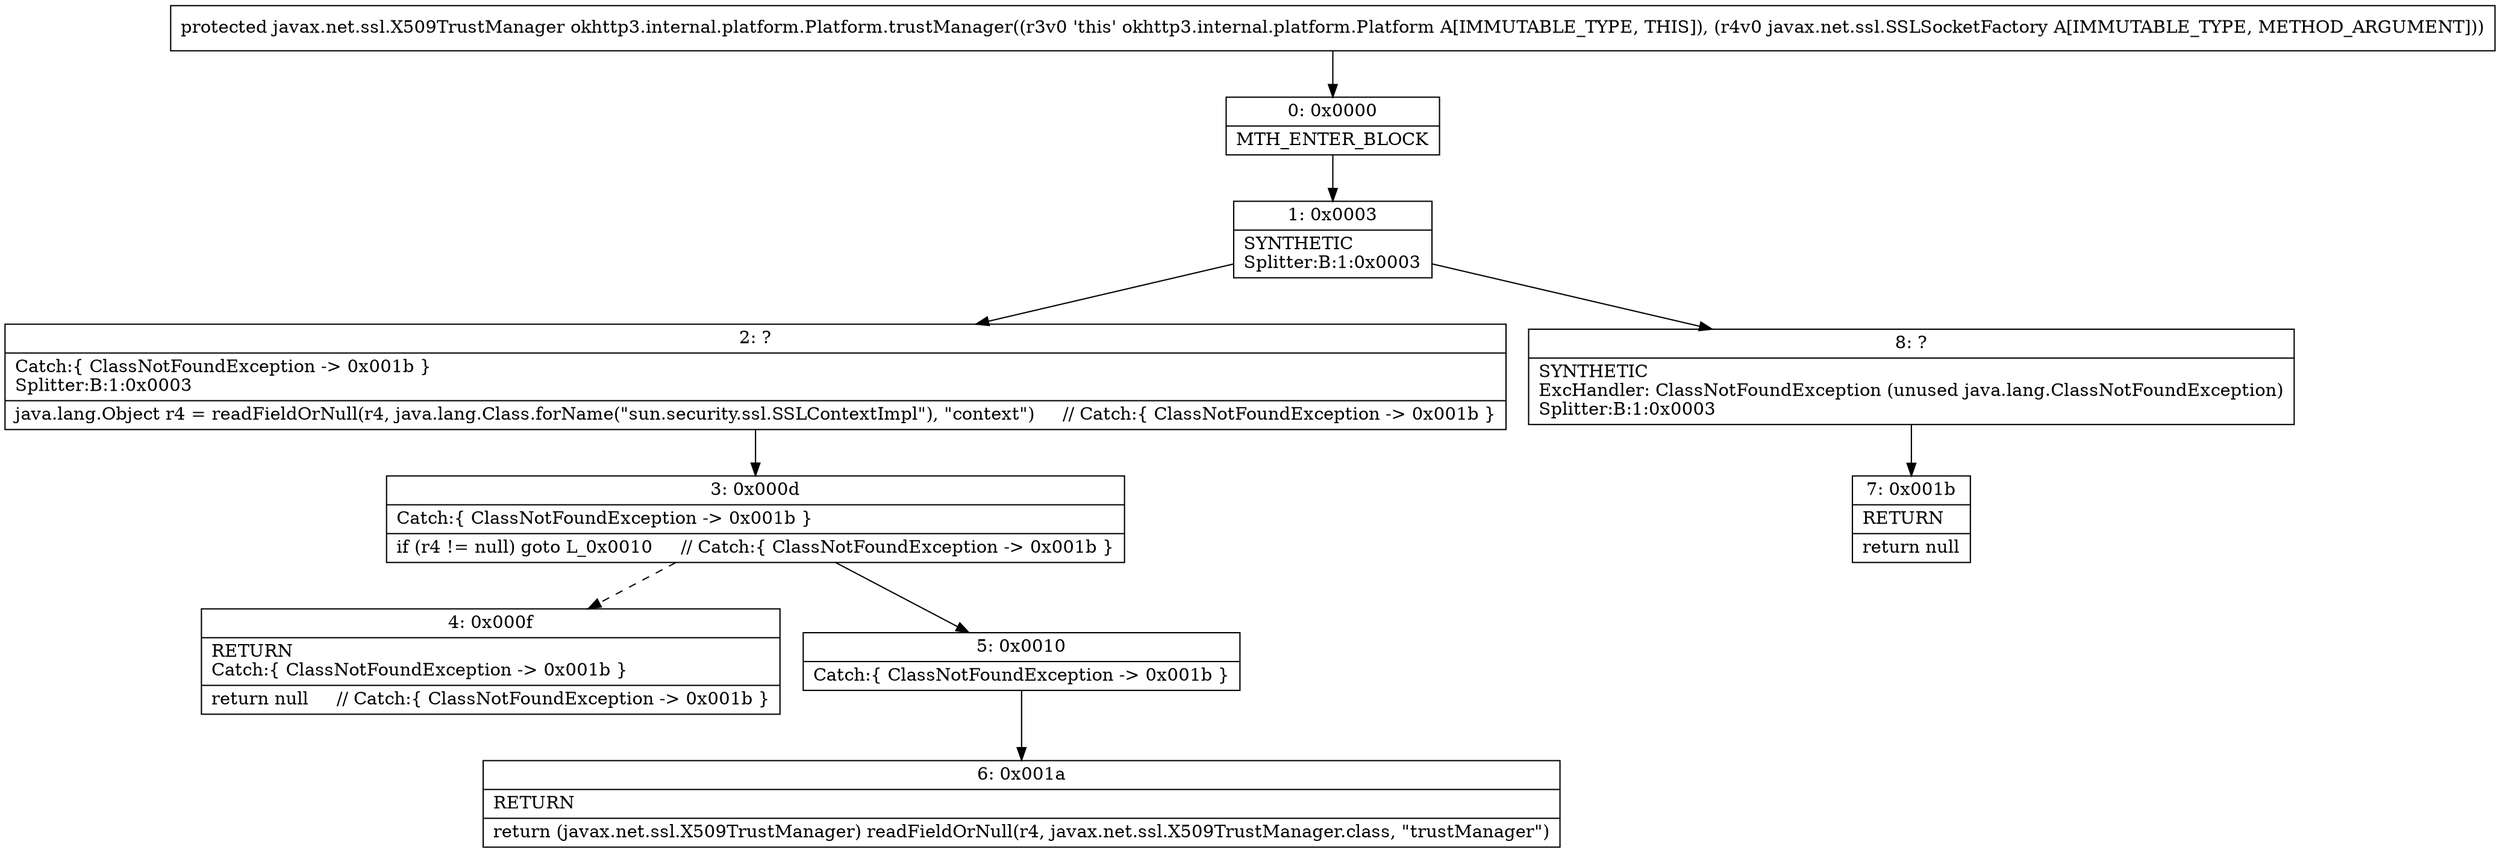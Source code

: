 digraph "CFG forokhttp3.internal.platform.Platform.trustManager(Ljavax\/net\/ssl\/SSLSocketFactory;)Ljavax\/net\/ssl\/X509TrustManager;" {
Node_0 [shape=record,label="{0\:\ 0x0000|MTH_ENTER_BLOCK\l}"];
Node_1 [shape=record,label="{1\:\ 0x0003|SYNTHETIC\lSplitter:B:1:0x0003\l}"];
Node_2 [shape=record,label="{2\:\ ?|Catch:\{ ClassNotFoundException \-\> 0x001b \}\lSplitter:B:1:0x0003\l|java.lang.Object r4 = readFieldOrNull(r4, java.lang.Class.forName(\"sun.security.ssl.SSLContextImpl\"), \"context\")     \/\/ Catch:\{ ClassNotFoundException \-\> 0x001b \}\l}"];
Node_3 [shape=record,label="{3\:\ 0x000d|Catch:\{ ClassNotFoundException \-\> 0x001b \}\l|if (r4 != null) goto L_0x0010     \/\/ Catch:\{ ClassNotFoundException \-\> 0x001b \}\l}"];
Node_4 [shape=record,label="{4\:\ 0x000f|RETURN\lCatch:\{ ClassNotFoundException \-\> 0x001b \}\l|return null     \/\/ Catch:\{ ClassNotFoundException \-\> 0x001b \}\l}"];
Node_5 [shape=record,label="{5\:\ 0x0010|Catch:\{ ClassNotFoundException \-\> 0x001b \}\l}"];
Node_6 [shape=record,label="{6\:\ 0x001a|RETURN\l|return (javax.net.ssl.X509TrustManager) readFieldOrNull(r4, javax.net.ssl.X509TrustManager.class, \"trustManager\")\l}"];
Node_7 [shape=record,label="{7\:\ 0x001b|RETURN\l|return null\l}"];
Node_8 [shape=record,label="{8\:\ ?|SYNTHETIC\lExcHandler: ClassNotFoundException (unused java.lang.ClassNotFoundException)\lSplitter:B:1:0x0003\l}"];
MethodNode[shape=record,label="{protected javax.net.ssl.X509TrustManager okhttp3.internal.platform.Platform.trustManager((r3v0 'this' okhttp3.internal.platform.Platform A[IMMUTABLE_TYPE, THIS]), (r4v0 javax.net.ssl.SSLSocketFactory A[IMMUTABLE_TYPE, METHOD_ARGUMENT])) }"];
MethodNode -> Node_0;
Node_0 -> Node_1;
Node_1 -> Node_2;
Node_1 -> Node_8;
Node_2 -> Node_3;
Node_3 -> Node_4[style=dashed];
Node_3 -> Node_5;
Node_5 -> Node_6;
Node_8 -> Node_7;
}

